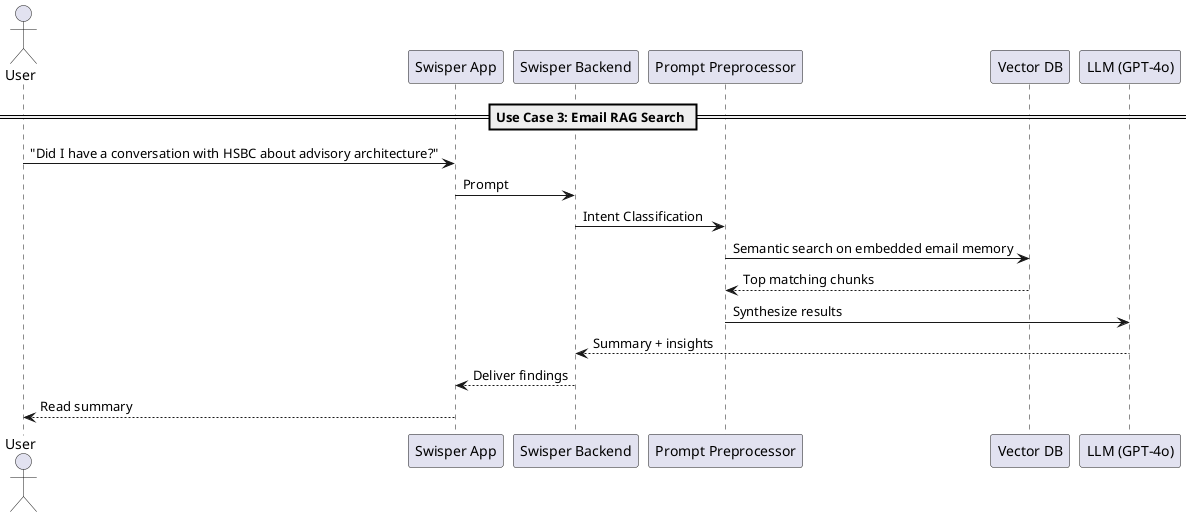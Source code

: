 @startuml
== Use Case 3: Email RAG Search ==
actor User
participant "Swisper App" as App3
participant "Swisper Backend" as Backend3
participant "Prompt Preprocessor" as Pre3
participant "Vector DB" as VectorDB
participant "LLM (GPT-4o)" as LLM3

User -> App3 : "Did I have a conversation with HSBC about advisory architecture?"
App3 -> Backend3 : Prompt
Backend3 -> Pre3 : Intent Classification
Pre3 -> VectorDB : Semantic search on embedded email memory
VectorDB --> Pre3 : Top matching chunks
Pre3 -> LLM3 : Synthesize results
LLM3 --> Backend3 : Summary + insights
Backend3 --> App3 : Deliver findings
App3 --> User : Read summary
@enduml